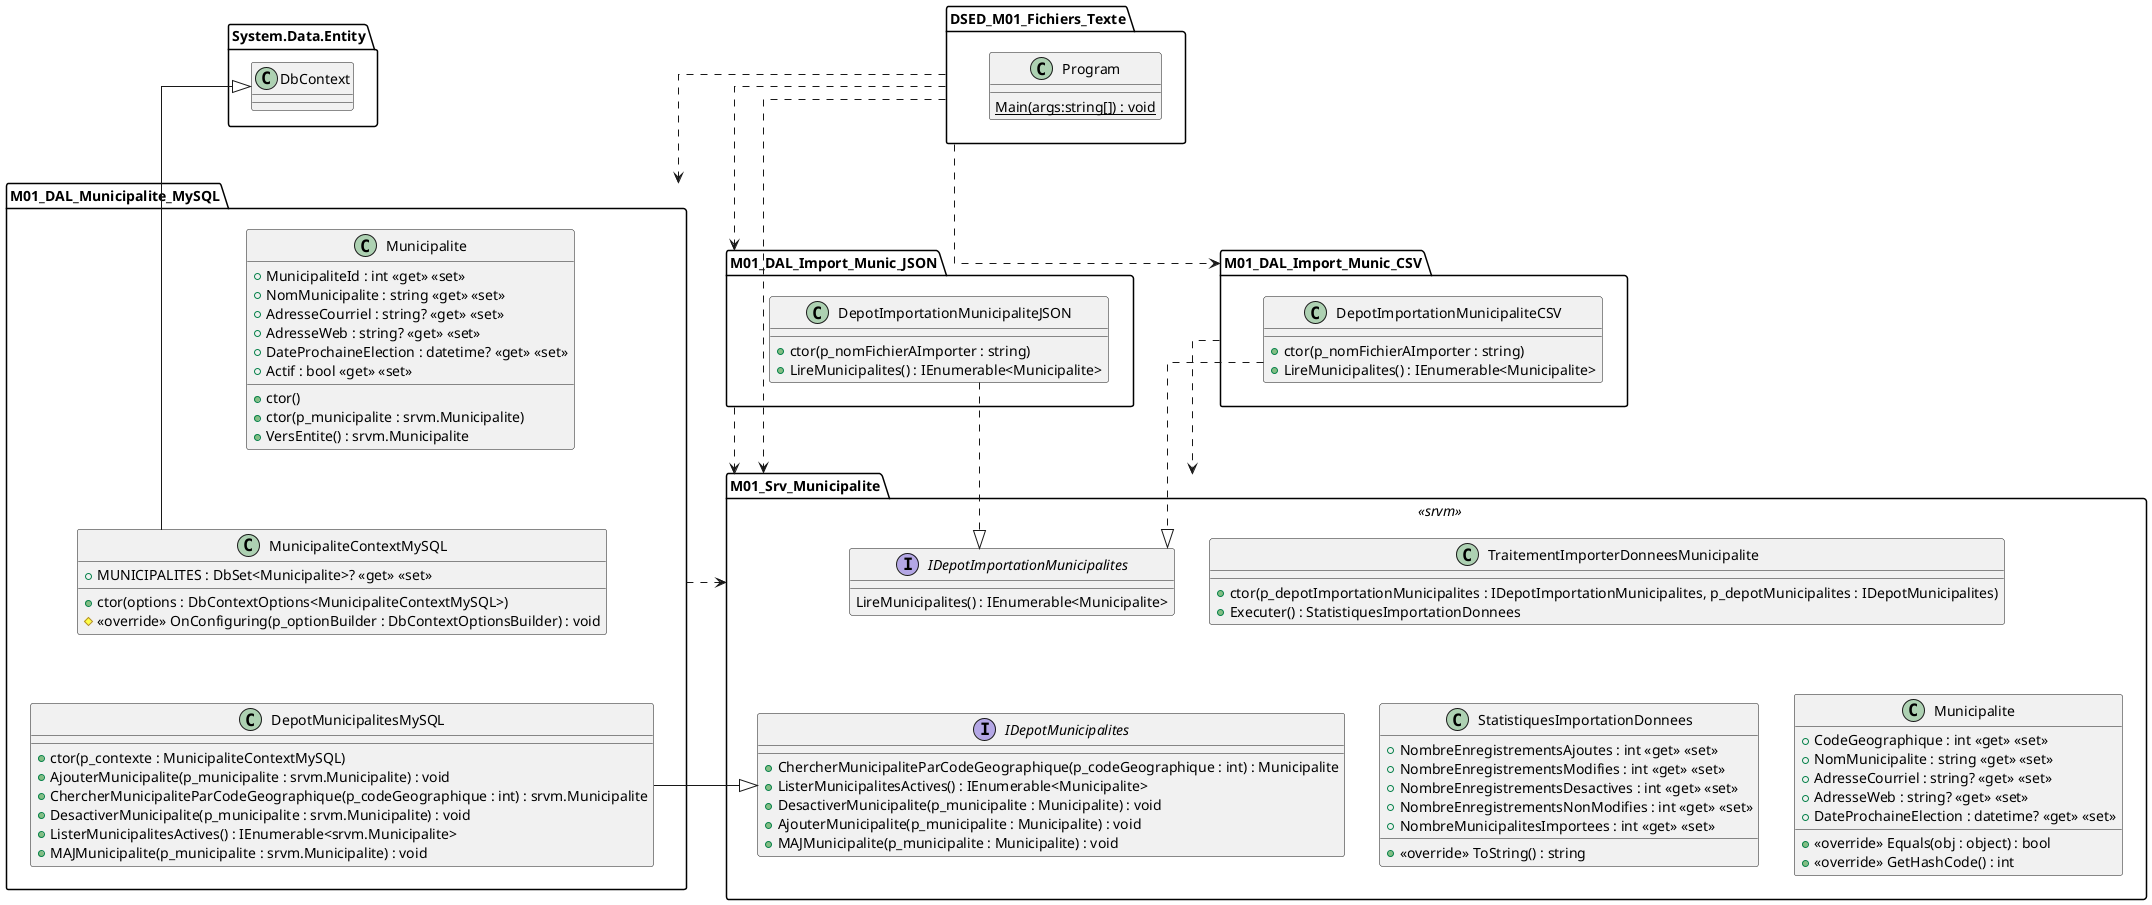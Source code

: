@startuml
set namespaceSeparator ::
skinparam linetype ortho

namespace DSED_M01_Fichiers_Texte {
    class Program {
        {static} Main(args:string[]) : void
    }
}

namespace M01_Srv_Municipalite << srvm >> {
    class Municipalite {
        + CodeGeographique : int <<get>> <<set>>
        + NomMunicipalite : string <<get>> <<set>>
        + AdresseCourriel : string? <<get>> <<set>>
        + AdresseWeb : string? <<get>> <<set>>
        + DateProchaineElection : datetime? <<get>> <<set>>
        + <<override>> Equals(obj : object) : bool
        + <<override>> GetHashCode() : int
    }

    interface IDepotMunicipalites {
        + ChercherMunicipaliteParCodeGeographique(p_codeGeographique : int) : Municipalite
        + ListerMunicipalitesActives() : IEnumerable<Municipalite>
        + DesactiverMunicipalite(p_municipalite : Municipalite) : void
        + AjouterMunicipalite(p_municipalite : Municipalite) : void
        + MAJMunicipalite(p_municipalite : Municipalite) : void
    }

    class StatistiquesImportationDonnees {
        + NombreEnregistrementsAjoutes : int <<get>> <<set>>
        + NombreEnregistrementsModifies : int <<get>> <<set>>
        + NombreEnregistrementsDesactives : int <<get>> <<set>>
        + NombreEnregistrementsNonModifies : int <<get>> <<set>>
        + NombreMunicipalitesImportees : int <<get>> <<set>>
        + <<override>> ToString() : string
    }

    interface IDepotImportationMunicipalites {
        LireMunicipalites() : IEnumerable<Municipalite>
    }

    class TraitementImporterDonneesMunicipalite {
        + ctor(p_depotImportationMunicipalites : IDepotImportationMunicipalites, p_depotMunicipalites : IDepotMunicipalites)
        + Executer() : StatistiquesImportationDonnees
    }

    IDepotImportationMunicipalites -[hidden]-> IDepotMunicipalites
    IDepotImportationMunicipalites -[hidden]> TraitementImporterDonneesMunicipalite
    TraitementImporterDonneesMunicipalite -[hidden]-> StatistiquesImportationDonnees
    StatistiquesImportationDonnees -[hidden]> Municipalite
}

namespace M01_DAL_Municipalite_MySQL {
    class DepotMunicipalitesMySQL {
        + ctor(p_contexte : MunicipaliteContextMySQL)
        + AjouterMunicipalite(p_municipalite : srvm.Municipalite) : void
        + ChercherMunicipaliteParCodeGeographique(p_codeGeographique : int) : srvm.Municipalite
        + DesactiverMunicipalite(p_municipalite : srvm.Municipalite) : void
        + ListerMunicipalitesActives() : IEnumerable<srvm.Municipalite>
        + MAJMunicipalite(p_municipalite : srvm.Municipalite) : void
    }

    DepotMunicipalitesMySQL -|> M01_Srv_Municipalite::IDepotMunicipalites

    class Municipalite {
        + MunicipaliteId : int <<get>> <<set>>
        + NomMunicipalite : string <<get>> <<set>>
        + AdresseCourriel : string? <<get>> <<set>>
        + AdresseWeb : string? <<get>> <<set>>
        + DateProchaineElection : datetime? <<get>> <<set>>
        + Actif : bool <<get>> <<set>>
        + ctor()
        + ctor(p_municipalite : srvm.Municipalite)
        + VersEntite() : srvm.Municipalite
    }

    class MunicipaliteContextMySQL {
        + MUNICIPALITES : DbSet<Municipalite>? <<get>> <<set>>
        + ctor(options : DbContextOptions<MunicipaliteContextMySQL>)
        # <<override>> OnConfiguring(p_optionBuilder : DbContextOptionsBuilder) : void
    }

    'MunicipaliteContextMySQL -[hidden]-> Municipalite
    Municipalite -[hidden]-> MunicipaliteContextMySQL
    'Municipalite -[hidden]-> DepotMunicipalitesMySQL
    MunicipaliteContextMySQL -[hidden]-> DepotMunicipalitesMySQL
}

namespace M01_DAL_Import_Munic_CSV {
    class DepotImportationMunicipaliteCSV {
        + ctor(p_nomFichierAImporter : string)
        + LireMunicipalites() : IEnumerable<Municipalite>
    }

    DepotImportationMunicipaliteCSV ..|> M01_Srv_Municipalite::IDepotImportationMunicipalites
}

namespace M01_DAL_Import_Munic_JSON {
    class DepotImportationMunicipaliteJSON {
        + ctor(p_nomFichierAImporter : string)
        + LireMunicipalites() : IEnumerable<Municipalite>
    }
    
    DepotImportationMunicipaliteJSON ..|> M01_Srv_Municipalite::IDepotImportationMunicipalites
}

DSED_M01_Fichiers_Texte .> M01_DAL_Import_Munic_JSON
DSED_M01_Fichiers_Texte ..> M01_DAL_Import_Munic_CSV
DSED_M01_Fichiers_Texte ..> M01_DAL_Municipalite_MySQL
DSED_M01_Fichiers_Texte ..> M01_Srv_Municipalite

M01_DAL_Import_Munic_CSV ..> M01_Srv_Municipalite
M01_DAL_Import_Munic_JSON ..> M01_Srv_Municipalite
M01_DAL_Municipalite_MySQL ..> M01_Srv_Municipalite

System.Data.Entity::DbContext -[hidden]-> M01_DAL_Municipalite_MySQL::Municipalite
M01_DAL_Municipalite_MySQL::MunicipaliteContextMySQL -u-|> System.Data.Entity::DbContext

@enduml
